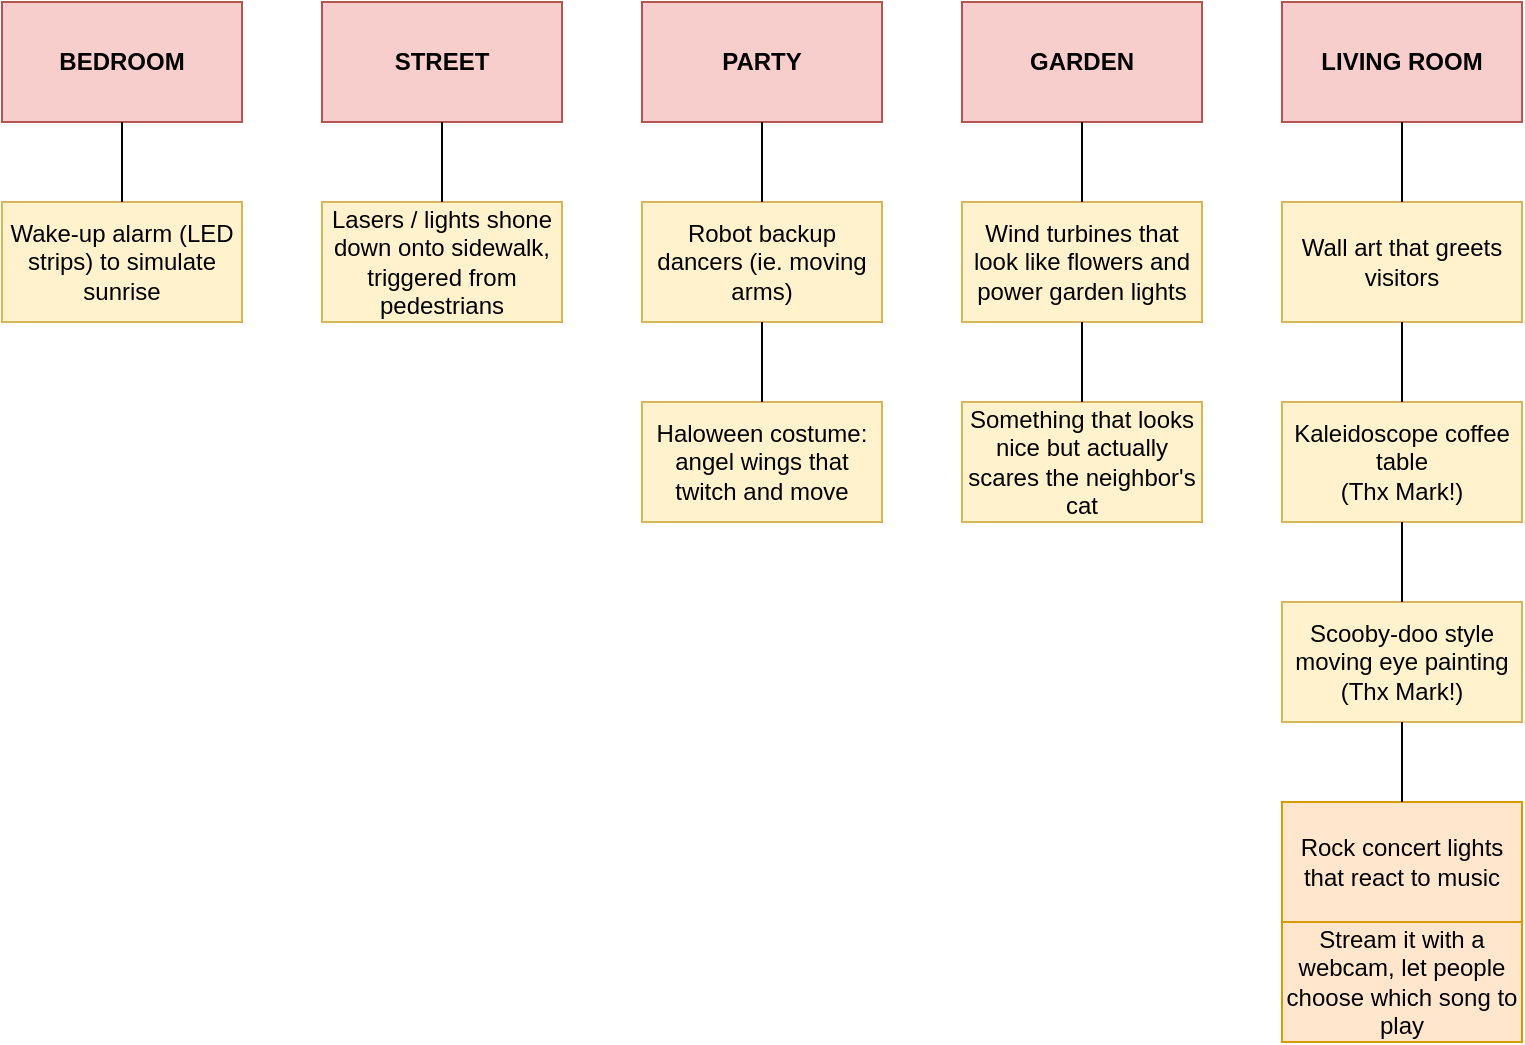 <mxfile version="14.1.8" type="device" pages="6"><diagram id="vhYL9q0myEUeiWCdf5Er" name="Scenes &amp; Ideas"><mxGraphModel dx="1086" dy="966" grid="1" gridSize="10" guides="1" tooltips="1" connect="1" arrows="1" fold="1" page="1" pageScale="1" pageWidth="827" pageHeight="1169" math="0" shadow="0"><root><mxCell id="0"/><mxCell id="1" parent="0"/><mxCell id="aQPQaFPEQoUB-T7GGcp_-1" value="BEDROOM" style="rounded=0;whiteSpace=wrap;html=1;fillColor=#f8cecc;strokeColor=#b85450;fontStyle=1" vertex="1" parent="1"><mxGeometry x="40" y="40" width="120" height="60" as="geometry"/></mxCell><mxCell id="aQPQaFPEQoUB-T7GGcp_-2" value="STREET" style="rounded=0;whiteSpace=wrap;html=1;fillColor=#f8cecc;strokeColor=#b85450;fontStyle=1" vertex="1" parent="1"><mxGeometry x="200" y="40" width="120" height="60" as="geometry"/></mxCell><mxCell id="aQPQaFPEQoUB-T7GGcp_-3" value="PARTY" style="rounded=0;whiteSpace=wrap;html=1;fillColor=#f8cecc;strokeColor=#b85450;fontStyle=1" vertex="1" parent="1"><mxGeometry x="360" y="40" width="120" height="60" as="geometry"/></mxCell><mxCell id="aQPQaFPEQoUB-T7GGcp_-4" value="GARDEN" style="rounded=0;whiteSpace=wrap;html=1;fillColor=#f8cecc;strokeColor=#b85450;fontStyle=1" vertex="1" parent="1"><mxGeometry x="520" y="40" width="120" height="60" as="geometry"/></mxCell><mxCell id="aQPQaFPEQoUB-T7GGcp_-5" value="LIVING ROOM" style="rounded=0;whiteSpace=wrap;html=1;fillColor=#f8cecc;strokeColor=#b85450;fontStyle=1" vertex="1" parent="1"><mxGeometry x="680" y="40" width="120" height="60" as="geometry"/></mxCell><mxCell id="aQPQaFPEQoUB-T7GGcp_-6" value="Wake-up alarm (LED strips) to simulate sunrise" style="rounded=0;whiteSpace=wrap;html=1;fillColor=#fff2cc;strokeColor=#d6b656;align=center;" vertex="1" parent="1"><mxGeometry x="40" y="140" width="120" height="60" as="geometry"/></mxCell><mxCell id="aQPQaFPEQoUB-T7GGcp_-7" value="Lasers / lights shone down onto sidewalk, triggered from pedestrians" style="rounded=0;whiteSpace=wrap;html=1;fillColor=#fff2cc;strokeColor=#d6b656;align=center;" vertex="1" parent="1"><mxGeometry x="200" y="140" width="120" height="60" as="geometry"/></mxCell><mxCell id="aQPQaFPEQoUB-T7GGcp_-8" value="Robot backup dancers (ie. moving arms)" style="rounded=0;whiteSpace=wrap;html=1;fillColor=#fff2cc;strokeColor=#d6b656;align=center;" vertex="1" parent="1"><mxGeometry x="360" y="140" width="120" height="60" as="geometry"/></mxCell><mxCell id="aQPQaFPEQoUB-T7GGcp_-9" value="Haloween costume: angel wings that twitch and move" style="rounded=0;whiteSpace=wrap;html=1;fillColor=#fff2cc;strokeColor=#d6b656;align=center;" vertex="1" parent="1"><mxGeometry x="360" y="240" width="120" height="60" as="geometry"/></mxCell><mxCell id="aQPQaFPEQoUB-T7GGcp_-10" value="Wind turbines that look like flowers and power garden lights" style="rounded=0;whiteSpace=wrap;html=1;fillColor=#fff2cc;strokeColor=#d6b656;align=center;" vertex="1" parent="1"><mxGeometry x="520" y="140" width="120" height="60" as="geometry"/></mxCell><mxCell id="aQPQaFPEQoUB-T7GGcp_-11" value="Something that looks nice but actually scares the neighbor's cat" style="rounded=0;whiteSpace=wrap;html=1;fillColor=#fff2cc;strokeColor=#d6b656;align=center;" vertex="1" parent="1"><mxGeometry x="520" y="240" width="120" height="60" as="geometry"/></mxCell><mxCell id="aQPQaFPEQoUB-T7GGcp_-12" value="Wall art that greets visitors" style="rounded=0;whiteSpace=wrap;html=1;fillColor=#fff2cc;strokeColor=#d6b656;align=center;" vertex="1" parent="1"><mxGeometry x="680" y="140" width="120" height="60" as="geometry"/></mxCell><mxCell id="aQPQaFPEQoUB-T7GGcp_-13" value="Kaleidoscope coffee table&lt;br&gt;(Thx Mark!)" style="rounded=0;whiteSpace=wrap;html=1;fillColor=#fff2cc;strokeColor=#d6b656;align=center;" vertex="1" parent="1"><mxGeometry x="680" y="240" width="120" height="60" as="geometry"/></mxCell><mxCell id="aQPQaFPEQoUB-T7GGcp_-14" value="Scooby-doo style moving eye painting&lt;br&gt;(Thx Mark!)" style="rounded=0;whiteSpace=wrap;html=1;fillColor=#fff2cc;strokeColor=#d6b656;align=center;" vertex="1" parent="1"><mxGeometry x="680" y="340" width="120" height="60" as="geometry"/></mxCell><mxCell id="aQPQaFPEQoUB-T7GGcp_-15" value="Rock concert lights that react to music" style="rounded=0;whiteSpace=wrap;html=1;fillColor=#ffe6cc;strokeColor=#d79b00;align=center;" vertex="1" parent="1"><mxGeometry x="680" y="440" width="120" height="60" as="geometry"/></mxCell><mxCell id="aQPQaFPEQoUB-T7GGcp_-16" value="Stream it with a webcam, let people choose which song to play" style="rounded=0;whiteSpace=wrap;html=1;fillColor=#ffe6cc;strokeColor=#d79b00;align=center;" vertex="1" parent="1"><mxGeometry x="680" y="500" width="120" height="60" as="geometry"/></mxCell><mxCell id="aQPQaFPEQoUB-T7GGcp_-17" value="" style="endArrow=none;html=1;entryX=0.5;entryY=1;entryDx=0;entryDy=0;exitX=0.5;exitY=0;exitDx=0;exitDy=0;" edge="1" parent="1" source="aQPQaFPEQoUB-T7GGcp_-7" target="aQPQaFPEQoUB-T7GGcp_-2"><mxGeometry width="50" height="50" relative="1" as="geometry"><mxPoint x="340" y="500" as="sourcePoint"/><mxPoint x="390" y="450" as="targetPoint"/></mxGeometry></mxCell><mxCell id="aQPQaFPEQoUB-T7GGcp_-18" value="" style="endArrow=none;html=1;entryX=0.5;entryY=1;entryDx=0;entryDy=0;exitX=0.5;exitY=0;exitDx=0;exitDy=0;align=center;" edge="1" parent="1" source="aQPQaFPEQoUB-T7GGcp_-9" target="aQPQaFPEQoUB-T7GGcp_-8"><mxGeometry width="50" height="50" relative="1" as="geometry"><mxPoint x="340" y="500" as="sourcePoint"/><mxPoint x="390" y="450" as="targetPoint"/></mxGeometry></mxCell><mxCell id="aQPQaFPEQoUB-T7GGcp_-19" value="" style="endArrow=none;html=1;entryX=0.5;entryY=1;entryDx=0;entryDy=0;exitX=0.5;exitY=0;exitDx=0;exitDy=0;" edge="1" parent="1" source="aQPQaFPEQoUB-T7GGcp_-8" target="aQPQaFPEQoUB-T7GGcp_-3"><mxGeometry width="50" height="50" relative="1" as="geometry"><mxPoint x="340" y="500" as="sourcePoint"/><mxPoint x="390" y="450" as="targetPoint"/></mxGeometry></mxCell><mxCell id="aQPQaFPEQoUB-T7GGcp_-20" value="" style="endArrow=none;html=1;entryX=0.5;entryY=1;entryDx=0;entryDy=0;" edge="1" parent="1" source="aQPQaFPEQoUB-T7GGcp_-6" target="aQPQaFPEQoUB-T7GGcp_-1"><mxGeometry width="50" height="50" relative="1" as="geometry"><mxPoint x="340" y="500" as="sourcePoint"/><mxPoint x="390" y="450" as="targetPoint"/></mxGeometry></mxCell><mxCell id="aQPQaFPEQoUB-T7GGcp_-21" value="" style="endArrow=none;html=1;entryX=0.5;entryY=1;entryDx=0;entryDy=0;exitX=0.5;exitY=0;exitDx=0;exitDy=0;align=center;" edge="1" parent="1" source="aQPQaFPEQoUB-T7GGcp_-11" target="aQPQaFPEQoUB-T7GGcp_-10"><mxGeometry width="50" height="50" relative="1" as="geometry"><mxPoint x="340" y="500" as="sourcePoint"/><mxPoint x="390" y="450" as="targetPoint"/></mxGeometry></mxCell><mxCell id="aQPQaFPEQoUB-T7GGcp_-22" value="" style="endArrow=none;html=1;entryX=0.5;entryY=1;entryDx=0;entryDy=0;exitX=0.5;exitY=0;exitDx=0;exitDy=0;" edge="1" parent="1" source="aQPQaFPEQoUB-T7GGcp_-10" target="aQPQaFPEQoUB-T7GGcp_-4"><mxGeometry width="50" height="50" relative="1" as="geometry"><mxPoint x="340" y="500" as="sourcePoint"/><mxPoint x="390" y="450" as="targetPoint"/></mxGeometry></mxCell><mxCell id="aQPQaFPEQoUB-T7GGcp_-23" value="" style="endArrow=none;html=1;entryX=0.5;entryY=0;entryDx=0;entryDy=0;exitX=0.5;exitY=1;exitDx=0;exitDy=0;align=center;" edge="1" parent="1" source="aQPQaFPEQoUB-T7GGcp_-14" target="aQPQaFPEQoUB-T7GGcp_-15"><mxGeometry width="50" height="50" relative="1" as="geometry"><mxPoint x="340" y="500" as="sourcePoint"/><mxPoint x="390" y="450" as="targetPoint"/></mxGeometry></mxCell><mxCell id="aQPQaFPEQoUB-T7GGcp_-24" value="" style="endArrow=none;html=1;entryX=0.5;entryY=1;entryDx=0;entryDy=0;" edge="1" parent="1" source="aQPQaFPEQoUB-T7GGcp_-12" target="aQPQaFPEQoUB-T7GGcp_-5"><mxGeometry width="50" height="50" relative="1" as="geometry"><mxPoint x="340" y="500" as="sourcePoint"/><mxPoint x="390" y="450" as="targetPoint"/></mxGeometry></mxCell><mxCell id="aQPQaFPEQoUB-T7GGcp_-25" value="" style="endArrow=none;html=1;entryX=0.5;entryY=0;entryDx=0;entryDy=0;exitX=0.5;exitY=1;exitDx=0;exitDy=0;align=center;" edge="1" parent="1" source="aQPQaFPEQoUB-T7GGcp_-13" target="aQPQaFPEQoUB-T7GGcp_-14"><mxGeometry width="50" height="50" relative="1" as="geometry"><mxPoint x="340" y="500" as="sourcePoint"/><mxPoint x="390" y="450" as="targetPoint"/></mxGeometry></mxCell><mxCell id="aQPQaFPEQoUB-T7GGcp_-26" value="" style="endArrow=none;html=1;entryX=0.5;entryY=0;entryDx=0;entryDy=0;exitX=0.5;exitY=1;exitDx=0;exitDy=0;align=center;" edge="1" parent="1" source="aQPQaFPEQoUB-T7GGcp_-12" target="aQPQaFPEQoUB-T7GGcp_-13"><mxGeometry width="50" height="50" relative="1" as="geometry"><mxPoint x="340" y="500" as="sourcePoint"/><mxPoint x="390" y="450" as="targetPoint"/></mxGeometry></mxCell></root></mxGraphModel></diagram><diagram id="o7o8vfx9rzbm0Ob2e5ZX" name="Definitions"><mxGraphModel dx="1086" dy="966" grid="1" gridSize="10" guides="1" tooltips="1" connect="1" arrows="1" fold="1" page="1" pageScale="1" pageWidth="827" pageHeight="1169" math="0" shadow="0"><root><mxCell id="drjrX81OyLzsOjSNQMMd-0"/><mxCell id="drjrX81OyLzsOjSNQMMd-1" parent="drjrX81OyLzsOjSNQMMd-0"/><mxCell id="58aXeGQNuTbo3HKpNbgb-94" value="" style="rounded=0;whiteSpace=wrap;html=1;fontSize=16;align=center;" vertex="1" parent="drjrX81OyLzsOjSNQMMd-1"><mxGeometry x="180" y="780" width="440" height="360" as="geometry"/></mxCell><mxCell id="58aXeGQNuTbo3HKpNbgb-91" value="OUT" style="rounded=0;whiteSpace=wrap;html=1;fontSize=36;align=center;strokeColor=none;fillColor=#EDF4FF;verticalAlign=top;fontStyle=1;fontColor=#0066CC;" vertex="1" parent="drjrX81OyLzsOjSNQMMd-1"><mxGeometry x="460" y="800" width="140" height="260" as="geometry"/></mxCell><mxCell id="58aXeGQNuTbo3HKpNbgb-92" value="IN" style="rounded=0;whiteSpace=wrap;html=1;fontSize=36;align=center;strokeColor=none;fillColor=#FFFFED;verticalAlign=top;fontStyle=1;fontColor=#CCCC00;" vertex="1" parent="drjrX81OyLzsOjSNQMMd-1"><mxGeometry x="200" y="800" width="140" height="260" as="geometry"/></mxCell><mxCell id="58aXeGQNuTbo3HKpNbgb-30" value="" style="rounded=0;whiteSpace=wrap;html=1;strokeColor=#666666;fontSize=16;fontColor=#FF0000;align=center;" vertex="1" parent="drjrX81OyLzsOjSNQMMd-1"><mxGeometry width="400" height="360" as="geometry"/></mxCell><mxCell id="58aXeGQNuTbo3HKpNbgb-0" value="&lt;b&gt;&lt;font style=&quot;font-size: 16px&quot;&gt;Processor&lt;/font&gt;&lt;/b&gt;" style="rounded=0;whiteSpace=wrap;html=1;align=center;verticalAlign=top;fontColor=#808080;strokeColor=#666666;" vertex="1" parent="drjrX81OyLzsOjSNQMMd-1"><mxGeometry x="140" y="20" width="120" height="320" as="geometry"/></mxCell><mxCell id="58aXeGQNuTbo3HKpNbgb-1" value="" style="dashed=0;outlineConnect=0;html=1;align=center;labelPosition=center;verticalLabelPosition=bottom;verticalAlign=top;shape=mxgraph.webicons.arduino;gradientColor=#DFDEDE" vertex="1" parent="drjrX81OyLzsOjSNQMMd-1"><mxGeometry x="148.8" y="230" width="102.4" height="102.4" as="geometry"/></mxCell><mxCell id="58aXeGQNuTbo3HKpNbgb-31" value="" style="rounded=0;whiteSpace=wrap;html=1;strokeColor=#666666;fontSize=16;fontColor=#FF0000;align=center;" vertex="1" parent="drjrX81OyLzsOjSNQMMd-1"><mxGeometry y="380" width="400" height="360" as="geometry"/></mxCell><mxCell id="58aXeGQNuTbo3HKpNbgb-32" value="&lt;b&gt;&lt;font style=&quot;font-size: 16px&quot;&gt;Processor&lt;/font&gt;&lt;/b&gt;" style="rounded=0;whiteSpace=wrap;html=1;align=center;verticalAlign=top;fontColor=#808080;strokeColor=#666666;" vertex="1" parent="drjrX81OyLzsOjSNQMMd-1"><mxGeometry x="140" y="400" width="120" height="320" as="geometry"/></mxCell><mxCell id="58aXeGQNuTbo3HKpNbgb-33" value="" style="dashed=0;outlineConnect=0;html=1;align=center;labelPosition=center;verticalLabelPosition=bottom;verticalAlign=top;shape=mxgraph.webicons.arduino;gradientColor=#DFDEDE" vertex="1" parent="drjrX81OyLzsOjSNQMMd-1"><mxGeometry x="148.8" y="610" width="102.4" height="102.4" as="geometry"/></mxCell><mxCell id="58aXeGQNuTbo3HKpNbgb-34" value="Sensor" style="rounded=0;whiteSpace=wrap;html=1;align=center;fontSize=16;fontStyle=1;strokeColor=none;verticalAlign=top;fontColor=#CCCC00;" vertex="1" parent="drjrX81OyLzsOjSNQMMd-1"><mxGeometry x="20" y="460" width="60" height="40" as="geometry"/></mxCell><mxCell id="58aXeGQNuTbo3HKpNbgb-35" value="Effector" style="rounded=0;whiteSpace=wrap;html=1;align=center;fontSize=16;fontStyle=1;strokeColor=none;verticalAlign=top;fontColor=#0066CC;" vertex="1" parent="drjrX81OyLzsOjSNQMMd-1"><mxGeometry x="320" y="460" width="60" height="40" as="geometry"/></mxCell><mxCell id="58aXeGQNuTbo3HKpNbgb-36" value="" style="ellipse;whiteSpace=wrap;html=1;aspect=fixed;fontSize=16;align=center;fillColor=#fff2cc;strokeColor=#d6b656;" vertex="1" parent="drjrX81OyLzsOjSNQMMd-1"><mxGeometry x="20" y="520" width="40" height="40" as="geometry"/></mxCell><mxCell id="58aXeGQNuTbo3HKpNbgb-37" value="" style="ellipse;whiteSpace=wrap;html=1;aspect=fixed;fontSize=16;align=center;fillColor=#dae8fc;strokeColor=#6c8ebf;" vertex="1" parent="drjrX81OyLzsOjSNQMMd-1"><mxGeometry x="340" y="520" width="40" height="40" as="geometry"/></mxCell><mxCell id="58aXeGQNuTbo3HKpNbgb-38" value="" style="ellipse;whiteSpace=wrap;html=1;aspect=fixed;fontSize=16;align=center;fillColor=#fff2cc;strokeColor=#d6b656;" vertex="1" parent="drjrX81OyLzsOjSNQMMd-1"><mxGeometry x="20" y="600" width="40" height="40" as="geometry"/></mxCell><mxCell id="58aXeGQNuTbo3HKpNbgb-39" value="" style="ellipse;whiteSpace=wrap;html=1;aspect=fixed;fontSize=16;align=center;fillColor=#dae8fc;strokeColor=#6c8ebf;" vertex="1" parent="drjrX81OyLzsOjSNQMMd-1"><mxGeometry x="340" y="600" width="40" height="40" as="geometry"/></mxCell><mxCell id="58aXeGQNuTbo3HKpNbgb-47" value="&lt;b&gt;&lt;font style=&quot;font-size: 24px&quot;&gt;CPU&lt;/font&gt;&lt;/b&gt;" style="rounded=0;whiteSpace=wrap;html=1;align=center;verticalAlign=top;fontColor=#808080;strokeColor=#666666;fontSize=16;" vertex="1" parent="drjrX81OyLzsOjSNQMMd-1"><mxGeometry x="340" y="800" width="120" height="320" as="geometry"/></mxCell><mxCell id="58aXeGQNuTbo3HKpNbgb-48" value="" style="dashed=0;outlineConnect=0;html=1;align=center;labelPosition=center;verticalLabelPosition=bottom;verticalAlign=top;shape=mxgraph.webicons.arduino;gradientColor=#DFDEDE" vertex="1" parent="drjrX81OyLzsOjSNQMMd-1"><mxGeometry x="348.8" y="1010" width="102.4" height="102.4" as="geometry"/></mxCell><mxCell id="58aXeGQNuTbo3HKpNbgb-51" value="" style="ellipse;whiteSpace=wrap;html=1;aspect=fixed;fontSize=16;align=center;fillColor=#fff2cc;strokeColor=#d6b656;" vertex="1" parent="drjrX81OyLzsOjSNQMMd-1"><mxGeometry x="220" y="920" width="40" height="40" as="geometry"/></mxCell><mxCell id="58aXeGQNuTbo3HKpNbgb-52" value="" style="ellipse;whiteSpace=wrap;html=1;aspect=fixed;fontSize=16;align=center;fillColor=#dae8fc;strokeColor=#6c8ebf;" vertex="1" parent="drjrX81OyLzsOjSNQMMd-1"><mxGeometry x="540" y="920" width="40" height="40" as="geometry"/></mxCell><mxCell id="58aXeGQNuTbo3HKpNbgb-53" value="" style="ellipse;whiteSpace=wrap;html=1;aspect=fixed;fontSize=16;align=center;fillColor=#fff2cc;strokeColor=#d6b656;" vertex="1" parent="drjrX81OyLzsOjSNQMMd-1"><mxGeometry x="220" y="1000" width="40" height="40" as="geometry"/></mxCell><mxCell id="58aXeGQNuTbo3HKpNbgb-54" value="" style="ellipse;whiteSpace=wrap;html=1;aspect=fixed;fontSize=16;align=center;fillColor=#dae8fc;strokeColor=#6c8ebf;" vertex="1" parent="drjrX81OyLzsOjSNQMMd-1"><mxGeometry x="540" y="1000" width="40" height="40" as="geometry"/></mxCell><mxCell id="58aXeGQNuTbo3HKpNbgb-55" value="" style="endArrow=classic;html=1;fontSize=16;align=center;exitX=1;exitY=0.5;exitDx=0;exitDy=0;entryX=0;entryY=0.5;entryDx=0;entryDy=0;strokeColor=#FF0000;strokeWidth=2;" edge="1" parent="drjrX81OyLzsOjSNQMMd-1" source="58aXeGQNuTbo3HKpNbgb-51" target="58aXeGQNuTbo3HKpNbgb-47"><mxGeometry width="50" height="50" relative="1" as="geometry"><mxPoint x="270" y="940" as="sourcePoint"/><mxPoint x="320" y="890" as="targetPoint"/></mxGeometry></mxCell><mxCell id="58aXeGQNuTbo3HKpNbgb-56" value="" style="endArrow=classic;html=1;fontSize=16;align=center;exitX=1;exitY=0.5;exitDx=0;exitDy=0;entryX=0;entryY=0.625;entryDx=0;entryDy=0;entryPerimeter=0;strokeColor=#FF0000;strokeWidth=2;" edge="1" parent="drjrX81OyLzsOjSNQMMd-1" source="58aXeGQNuTbo3HKpNbgb-53" target="58aXeGQNuTbo3HKpNbgb-47"><mxGeometry width="50" height="50" relative="1" as="geometry"><mxPoint x="570" y="1240" as="sourcePoint"/><mxPoint x="620" y="1190" as="targetPoint"/></mxGeometry></mxCell><mxCell id="58aXeGQNuTbo3HKpNbgb-57" value="" style="endArrow=classic;html=1;fontSize=16;align=center;exitX=1.025;exitY=0.625;exitDx=0;exitDy=0;exitPerimeter=0;entryX=0;entryY=0.5;entryDx=0;entryDy=0;strokeColor=#FF0000;strokeWidth=2;" edge="1" parent="drjrX81OyLzsOjSNQMMd-1" source="58aXeGQNuTbo3HKpNbgb-47" target="58aXeGQNuTbo3HKpNbgb-54"><mxGeometry width="50" height="50" relative="1" as="geometry"><mxPoint x="570" y="1240" as="sourcePoint"/><mxPoint x="620" y="1190" as="targetPoint"/></mxGeometry></mxCell><mxCell id="58aXeGQNuTbo3HKpNbgb-58" value="" style="endArrow=classic;html=1;fontSize=16;align=center;exitX=1;exitY=0.5;exitDx=0;exitDy=0;entryX=0;entryY=0.5;entryDx=0;entryDy=0;strokeColor=#FF0000;strokeWidth=2;" edge="1" parent="drjrX81OyLzsOjSNQMMd-1" source="58aXeGQNuTbo3HKpNbgb-47" target="58aXeGQNuTbo3HKpNbgb-52"><mxGeometry width="50" height="50" relative="1" as="geometry"><mxPoint x="570" y="1240" as="sourcePoint"/><mxPoint x="620" y="1190" as="targetPoint"/></mxGeometry></mxCell><mxCell id="58aXeGQNuTbo3HKpNbgb-59" value="Wires" style="rounded=0;whiteSpace=wrap;html=1;align=center;fontSize=16;fontStyle=1;strokeColor=none;verticalAlign=top;fontColor=#FF0000;" vertex="1" parent="drjrX81OyLzsOjSNQMMd-1"><mxGeometry x="260" y="1060" width="80" height="40" as="geometry"/></mxCell><mxCell id="58aXeGQNuTbo3HKpNbgb-60" value="Wires" style="rounded=0;whiteSpace=wrap;html=1;align=center;fontSize=16;fontStyle=1;strokeColor=none;verticalAlign=top;fontColor=#FF0000;" vertex="1" parent="drjrX81OyLzsOjSNQMMd-1"><mxGeometry x="460" y="1060" width="80" height="40" as="geometry"/></mxCell><mxCell id="58aXeGQNuTbo3HKpNbgb-61" value="" style="rounded=0;whiteSpace=wrap;html=1;strokeColor=#666666;fontSize=16;fontColor=#FF0000;align=center;" vertex="1" parent="drjrX81OyLzsOjSNQMMd-1"><mxGeometry x="420" width="400" height="360" as="geometry"/></mxCell><mxCell id="58aXeGQNuTbo3HKpNbgb-62" value="&lt;b&gt;&lt;font style=&quot;font-size: 16px&quot;&gt;Processor&lt;/font&gt;&lt;/b&gt;" style="rounded=0;whiteSpace=wrap;html=1;align=center;verticalAlign=top;fontColor=#808080;strokeColor=#666666;" vertex="1" parent="drjrX81OyLzsOjSNQMMd-1"><mxGeometry x="560" y="20" width="120" height="320" as="geometry"/></mxCell><mxCell id="58aXeGQNuTbo3HKpNbgb-63" value="" style="dashed=0;outlineConnect=0;html=1;align=center;labelPosition=center;verticalLabelPosition=bottom;verticalAlign=top;shape=mxgraph.webicons.arduino;gradientColor=#DFDEDE" vertex="1" parent="drjrX81OyLzsOjSNQMMd-1"><mxGeometry x="568.8" y="230" width="102.4" height="102.4" as="geometry"/></mxCell><mxCell id="58aXeGQNuTbo3HKpNbgb-64" value="Sensor" style="rounded=0;whiteSpace=wrap;html=1;align=center;fontSize=16;fontStyle=1;strokeColor=none;verticalAlign=top;fontColor=#CCCC00;" vertex="1" parent="drjrX81OyLzsOjSNQMMd-1"><mxGeometry x="440" y="80" width="60" height="40" as="geometry"/></mxCell><mxCell id="58aXeGQNuTbo3HKpNbgb-66" value="" style="ellipse;whiteSpace=wrap;html=1;aspect=fixed;fontSize=16;align=center;fillColor=#fff2cc;strokeColor=#d6b656;" vertex="1" parent="drjrX81OyLzsOjSNQMMd-1"><mxGeometry x="440" y="140" width="40" height="40" as="geometry"/></mxCell><mxCell id="58aXeGQNuTbo3HKpNbgb-68" value="" style="ellipse;whiteSpace=wrap;html=1;aspect=fixed;fontSize=16;align=center;fillColor=#fff2cc;strokeColor=#d6b656;" vertex="1" parent="drjrX81OyLzsOjSNQMMd-1"><mxGeometry x="440" y="220" width="40" height="40" as="geometry"/></mxCell><mxCell id="58aXeGQNuTbo3HKpNbgb-76" value="" style="rounded=0;whiteSpace=wrap;html=1;strokeColor=#666666;fontSize=16;fontColor=#FF0000;align=center;" vertex="1" parent="drjrX81OyLzsOjSNQMMd-1"><mxGeometry x="420" y="380" width="400" height="360" as="geometry"/></mxCell><mxCell id="58aXeGQNuTbo3HKpNbgb-77" value="&lt;b&gt;&lt;font style=&quot;font-size: 16px&quot;&gt;Processor&lt;/font&gt;&lt;/b&gt;" style="rounded=0;whiteSpace=wrap;html=1;align=center;verticalAlign=top;fontColor=#808080;strokeColor=#666666;" vertex="1" parent="drjrX81OyLzsOjSNQMMd-1"><mxGeometry x="560" y="400" width="120" height="320" as="geometry"/></mxCell><mxCell id="58aXeGQNuTbo3HKpNbgb-78" value="" style="dashed=0;outlineConnect=0;html=1;align=center;labelPosition=center;verticalLabelPosition=bottom;verticalAlign=top;shape=mxgraph.webicons.arduino;gradientColor=#DFDEDE" vertex="1" parent="drjrX81OyLzsOjSNQMMd-1"><mxGeometry x="568.8" y="610" width="102.4" height="102.4" as="geometry"/></mxCell><mxCell id="58aXeGQNuTbo3HKpNbgb-79" value="Sensor" style="rounded=0;whiteSpace=wrap;html=1;align=center;fontSize=16;fontStyle=1;strokeColor=none;verticalAlign=top;fontColor=#CCCC00;" vertex="1" parent="drjrX81OyLzsOjSNQMMd-1"><mxGeometry x="440" y="460" width="60" height="40" as="geometry"/></mxCell><mxCell id="58aXeGQNuTbo3HKpNbgb-80" value="Effector" style="rounded=0;whiteSpace=wrap;html=1;align=center;fontSize=16;fontStyle=1;strokeColor=none;verticalAlign=top;fontColor=#0066CC;" vertex="1" parent="drjrX81OyLzsOjSNQMMd-1"><mxGeometry x="740" y="460" width="60" height="40" as="geometry"/></mxCell><mxCell id="58aXeGQNuTbo3HKpNbgb-81" value="" style="ellipse;whiteSpace=wrap;html=1;aspect=fixed;fontSize=16;align=center;fillColor=#fff2cc;strokeColor=#d6b656;" vertex="1" parent="drjrX81OyLzsOjSNQMMd-1"><mxGeometry x="440" y="520" width="40" height="40" as="geometry"/></mxCell><mxCell id="58aXeGQNuTbo3HKpNbgb-82" value="" style="ellipse;whiteSpace=wrap;html=1;aspect=fixed;fontSize=16;align=center;fillColor=#dae8fc;strokeColor=#6c8ebf;" vertex="1" parent="drjrX81OyLzsOjSNQMMd-1"><mxGeometry x="760" y="520" width="40" height="40" as="geometry"/></mxCell><mxCell id="58aXeGQNuTbo3HKpNbgb-83" value="" style="ellipse;whiteSpace=wrap;html=1;aspect=fixed;fontSize=16;align=center;fillColor=#fff2cc;strokeColor=#d6b656;" vertex="1" parent="drjrX81OyLzsOjSNQMMd-1"><mxGeometry x="440" y="600" width="40" height="40" as="geometry"/></mxCell><mxCell id="58aXeGQNuTbo3HKpNbgb-84" value="" style="ellipse;whiteSpace=wrap;html=1;aspect=fixed;fontSize=16;align=center;fillColor=#dae8fc;strokeColor=#6c8ebf;" vertex="1" parent="drjrX81OyLzsOjSNQMMd-1"><mxGeometry x="760" y="600" width="40" height="40" as="geometry"/></mxCell><mxCell id="58aXeGQNuTbo3HKpNbgb-85" value="" style="endArrow=classic;html=1;fontSize=16;align=center;exitX=1;exitY=0.5;exitDx=0;exitDy=0;entryX=0;entryY=0.5;entryDx=0;entryDy=0;strokeColor=#FF0000;strokeWidth=2;" edge="1" parent="drjrX81OyLzsOjSNQMMd-1" source="58aXeGQNuTbo3HKpNbgb-81" target="58aXeGQNuTbo3HKpNbgb-77"><mxGeometry width="50" height="50" relative="1" as="geometry"><mxPoint x="490" y="540" as="sourcePoint"/><mxPoint x="540" y="490" as="targetPoint"/></mxGeometry></mxCell><mxCell id="58aXeGQNuTbo3HKpNbgb-86" value="" style="endArrow=classic;html=1;fontSize=16;align=center;exitX=1;exitY=0.5;exitDx=0;exitDy=0;entryX=0;entryY=0.625;entryDx=0;entryDy=0;entryPerimeter=0;strokeColor=#FF0000;strokeWidth=2;" edge="1" parent="drjrX81OyLzsOjSNQMMd-1" source="58aXeGQNuTbo3HKpNbgb-83" target="58aXeGQNuTbo3HKpNbgb-77"><mxGeometry width="50" height="50" relative="1" as="geometry"><mxPoint x="790" y="840" as="sourcePoint"/><mxPoint x="840" y="790" as="targetPoint"/></mxGeometry></mxCell><mxCell id="58aXeGQNuTbo3HKpNbgb-87" value="" style="endArrow=classic;html=1;fontSize=16;align=center;exitX=1.025;exitY=0.625;exitDx=0;exitDy=0;exitPerimeter=0;entryX=0;entryY=0.5;entryDx=0;entryDy=0;strokeColor=#FF0000;strokeWidth=2;" edge="1" parent="drjrX81OyLzsOjSNQMMd-1" source="58aXeGQNuTbo3HKpNbgb-77" target="58aXeGQNuTbo3HKpNbgb-84"><mxGeometry width="50" height="50" relative="1" as="geometry"><mxPoint x="790" y="840" as="sourcePoint"/><mxPoint x="840" y="790" as="targetPoint"/></mxGeometry></mxCell><mxCell id="58aXeGQNuTbo3HKpNbgb-88" value="" style="endArrow=classic;html=1;fontSize=16;align=center;exitX=1;exitY=0.5;exitDx=0;exitDy=0;entryX=0;entryY=0.5;entryDx=0;entryDy=0;strokeColor=#FF0000;strokeWidth=2;" edge="1" parent="drjrX81OyLzsOjSNQMMd-1" source="58aXeGQNuTbo3HKpNbgb-77" target="58aXeGQNuTbo3HKpNbgb-82"><mxGeometry width="50" height="50" relative="1" as="geometry"><mxPoint x="790" y="840" as="sourcePoint"/><mxPoint x="840" y="790" as="targetPoint"/></mxGeometry></mxCell><mxCell id="58aXeGQNuTbo3HKpNbgb-89" value="Wires" style="rounded=0;whiteSpace=wrap;html=1;align=center;fontSize=16;fontStyle=1;strokeColor=none;verticalAlign=top;fontColor=#FF0000;" vertex="1" parent="drjrX81OyLzsOjSNQMMd-1"><mxGeometry x="470" y="650" width="80" height="40" as="geometry"/></mxCell><mxCell id="58aXeGQNuTbo3HKpNbgb-90" value="Wires" style="rounded=0;whiteSpace=wrap;html=1;align=center;fontSize=16;fontStyle=1;strokeColor=none;verticalAlign=top;fontColor=#FF0000;" vertex="1" parent="drjrX81OyLzsOjSNQMMd-1"><mxGeometry x="690" y="650" width="80" height="40" as="geometry"/></mxCell></root></mxGraphModel></diagram><diagram name="Initial Design" id="-HkUhudf7cc0jkkdICZQ"><mxGraphModel dx="1086" dy="966" grid="1" gridSize="10" guides="1" tooltips="1" connect="1" arrows="1" fold="1" page="1" pageScale="1" pageWidth="827" pageHeight="1169" math="0" shadow="0"><root><mxCell id="OUucIwQ6RAXhvQFrjvfo-0"/><mxCell id="OUucIwQ6RAXhvQFrjvfo-1" parent="OUucIwQ6RAXhvQFrjvfo-0"/><mxCell id="OUucIwQ6RAXhvQFrjvfo-2" value="" style="rounded=0;whiteSpace=wrap;html=1;fontSize=16;align=center;" vertex="1" parent="OUucIwQ6RAXhvQFrjvfo-1"><mxGeometry x="40" y="40" width="440" height="360" as="geometry"/></mxCell><mxCell id="OUucIwQ6RAXhvQFrjvfo-3" value="OUT" style="rounded=0;whiteSpace=wrap;html=1;fontSize=36;align=center;strokeColor=none;fillColor=#EDF4FF;verticalAlign=top;fontStyle=1;fontColor=#0066CC;" vertex="1" parent="OUucIwQ6RAXhvQFrjvfo-1"><mxGeometry x="320" y="60" width="140" height="260" as="geometry"/></mxCell><mxCell id="OUucIwQ6RAXhvQFrjvfo-4" value="IN" style="rounded=0;whiteSpace=wrap;html=1;fontSize=36;align=center;strokeColor=none;fillColor=#FFFFED;verticalAlign=top;fontStyle=1;fontColor=#CCCC00;" vertex="1" parent="OUucIwQ6RAXhvQFrjvfo-1"><mxGeometry x="60" y="60" width="140" height="260" as="geometry"/></mxCell><mxCell id="OUucIwQ6RAXhvQFrjvfo-17" value="&lt;b&gt;&lt;font style=&quot;font-size: 24px&quot;&gt;CPU&lt;/font&gt;&lt;/b&gt;" style="rounded=0;whiteSpace=wrap;html=1;align=center;verticalAlign=top;fontColor=#808080;strokeColor=#666666;fontSize=16;" vertex="1" parent="OUucIwQ6RAXhvQFrjvfo-1"><mxGeometry x="200" y="60" width="120" height="320" as="geometry"/></mxCell><mxCell id="OUucIwQ6RAXhvQFrjvfo-18" value="" style="dashed=0;outlineConnect=0;html=1;align=center;labelPosition=center;verticalLabelPosition=bottom;verticalAlign=top;shape=mxgraph.webicons.arduino;gradientColor=#DFDEDE" vertex="1" parent="OUucIwQ6RAXhvQFrjvfo-1"><mxGeometry x="208.8" y="270" width="102.4" height="102.4" as="geometry"/></mxCell><mxCell id="OUucIwQ6RAXhvQFrjvfo-19" value="Music" style="ellipse;whiteSpace=wrap;html=1;aspect=fixed;fontSize=16;align=center;fillColor=#fff2cc;strokeColor=#d6b656;" vertex="1" parent="OUucIwQ6RAXhvQFrjvfo-1"><mxGeometry x="80" y="180" width="40" height="40" as="geometry"/></mxCell><mxCell id="OUucIwQ6RAXhvQFrjvfo-20" value="Light" style="ellipse;whiteSpace=wrap;html=1;aspect=fixed;fontSize=16;align=center;fillColor=#dae8fc;strokeColor=#6c8ebf;" vertex="1" parent="OUucIwQ6RAXhvQFrjvfo-1"><mxGeometry x="400" y="180" width="40" height="40" as="geometry"/></mxCell><mxCell id="OUucIwQ6RAXhvQFrjvfo-21" value="" style="ellipse;whiteSpace=wrap;html=1;aspect=fixed;fontSize=16;align=center;fillColor=#fff2cc;strokeColor=#d6b656;" vertex="1" parent="OUucIwQ6RAXhvQFrjvfo-1"><mxGeometry x="80" y="260" width="40" height="40" as="geometry"/></mxCell><mxCell id="OUucIwQ6RAXhvQFrjvfo-22" value="" style="ellipse;whiteSpace=wrap;html=1;aspect=fixed;fontSize=16;align=center;fillColor=#dae8fc;strokeColor=#6c8ebf;" vertex="1" parent="OUucIwQ6RAXhvQFrjvfo-1"><mxGeometry x="400" y="260" width="40" height="40" as="geometry"/></mxCell><mxCell id="OUucIwQ6RAXhvQFrjvfo-23" value="" style="endArrow=classic;html=1;fontSize=16;align=center;exitX=1;exitY=0.5;exitDx=0;exitDy=0;entryX=0;entryY=0.5;entryDx=0;entryDy=0;strokeColor=#FF0000;strokeWidth=2;" edge="1" parent="OUucIwQ6RAXhvQFrjvfo-1" source="OUucIwQ6RAXhvQFrjvfo-19" target="OUucIwQ6RAXhvQFrjvfo-17"><mxGeometry width="50" height="50" relative="1" as="geometry"><mxPoint x="130" y="200" as="sourcePoint"/><mxPoint x="180" y="150" as="targetPoint"/></mxGeometry></mxCell><mxCell id="OUucIwQ6RAXhvQFrjvfo-24" value="" style="endArrow=classic;html=1;fontSize=16;align=center;exitX=1;exitY=0.5;exitDx=0;exitDy=0;entryX=0;entryY=0.625;entryDx=0;entryDy=0;entryPerimeter=0;strokeColor=#FF0000;strokeWidth=2;" edge="1" parent="OUucIwQ6RAXhvQFrjvfo-1" source="OUucIwQ6RAXhvQFrjvfo-21" target="OUucIwQ6RAXhvQFrjvfo-17"><mxGeometry width="50" height="50" relative="1" as="geometry"><mxPoint x="430" y="500" as="sourcePoint"/><mxPoint x="480" y="450" as="targetPoint"/></mxGeometry></mxCell><mxCell id="OUucIwQ6RAXhvQFrjvfo-25" value="" style="endArrow=classic;html=1;fontSize=16;align=center;exitX=1.025;exitY=0.625;exitDx=0;exitDy=0;exitPerimeter=0;entryX=0;entryY=0.5;entryDx=0;entryDy=0;strokeColor=#FF0000;strokeWidth=2;" edge="1" parent="OUucIwQ6RAXhvQFrjvfo-1" source="OUucIwQ6RAXhvQFrjvfo-17" target="OUucIwQ6RAXhvQFrjvfo-22"><mxGeometry width="50" height="50" relative="1" as="geometry"><mxPoint x="430" y="500" as="sourcePoint"/><mxPoint x="480" y="450" as="targetPoint"/></mxGeometry></mxCell><mxCell id="OUucIwQ6RAXhvQFrjvfo-26" value="" style="endArrow=classic;html=1;fontSize=16;align=center;exitX=1;exitY=0.5;exitDx=0;exitDy=0;entryX=0;entryY=0.5;entryDx=0;entryDy=0;strokeColor=#FF0000;strokeWidth=2;" edge="1" parent="OUucIwQ6RAXhvQFrjvfo-1" source="OUucIwQ6RAXhvQFrjvfo-17" target="OUucIwQ6RAXhvQFrjvfo-20"><mxGeometry width="50" height="50" relative="1" as="geometry"><mxPoint x="430" y="500" as="sourcePoint"/><mxPoint x="480" y="450" as="targetPoint"/></mxGeometry></mxCell><mxCell id="OUucIwQ6RAXhvQFrjvfo-27" value="Wires" style="rounded=0;whiteSpace=wrap;html=1;align=center;fontSize=16;fontStyle=1;strokeColor=none;verticalAlign=top;fontColor=#FF0000;" vertex="1" parent="OUucIwQ6RAXhvQFrjvfo-1"><mxGeometry x="120" y="320" width="80" height="40" as="geometry"/></mxCell><mxCell id="OUucIwQ6RAXhvQFrjvfo-28" value="Wires" style="rounded=0;whiteSpace=wrap;html=1;align=center;fontSize=16;fontStyle=1;strokeColor=none;verticalAlign=top;fontColor=#FF0000;" vertex="1" parent="OUucIwQ6RAXhvQFrjvfo-1"><mxGeometry x="320" y="320" width="80" height="40" as="geometry"/></mxCell></root></mxGraphModel></diagram><diagram name="Requirements" id="Y8o82GFDfoU4qlZfhgVN"><mxGraphModel dx="1086" dy="966" grid="1" gridSize="10" guides="1" tooltips="1" connect="1" arrows="1" fold="1" page="1" pageScale="1" pageWidth="827" pageHeight="1169" math="0" shadow="0"><root><mxCell id="L6LZXjmJOGWuTNPgTqIW-0"/><mxCell id="L6LZXjmJOGWuTNPgTqIW-1" parent="L6LZXjmJOGWuTNPgTqIW-0"/><mxCell id="L6LZXjmJOGWuTNPgTqIW-4" value="ESSENTIAL REQUIREMENTS" style="rounded=0;whiteSpace=wrap;html=1;fillColor=#e1d5e7;strokeColor=#9673a6;fontStyle=1" vertex="1" parent="L6LZXjmJOGWuTNPgTqIW-1"><mxGeometry x="40" y="40" width="120" height="60" as="geometry"/></mxCell><mxCell id="L6LZXjmJOGWuTNPgTqIW-5" value="NON-ESSENTIAL&lt;br&gt;REQUIREMENTS" style="rounded=0;whiteSpace=wrap;html=1;fillColor=#e1d5e7;strokeColor=#9673a6;fontStyle=1" vertex="1" parent="L6LZXjmJOGWuTNPgTqIW-1"><mxGeometry x="200" y="40" width="120" height="60" as="geometry"/></mxCell><mxCell id="L6LZXjmJOGWuTNPgTqIW-6" value="DESCOPED&lt;br&gt;REQUIREMENTS" style="rounded=0;whiteSpace=wrap;html=1;fillColor=#f5f5f5;strokeColor=#666666;fontColor=#333333;fontStyle=1" vertex="1" parent="L6LZXjmJOGWuTNPgTqIW-1"><mxGeometry x="360" y="40" width="120" height="60" as="geometry"/></mxCell><mxCell id="L6LZXjmJOGWuTNPgTqIW-9" value="Able to &quot;hear&quot; ambient music" style="rounded=0;whiteSpace=wrap;html=1;fillColor=#fff2cc;strokeColor=#d6b656;align=center;" vertex="1" parent="L6LZXjmJOGWuTNPgTqIW-1"><mxGeometry x="40" y="140" width="120" height="60" as="geometry"/></mxCell><mxCell id="L6LZXjmJOGWuTNPgTqIW-10" value="React differently to different styles of music" style="rounded=0;whiteSpace=wrap;html=1;fillColor=#fff2cc;strokeColor=#d6b656;align=center;" vertex="1" parent="L6LZXjmJOGWuTNPgTqIW-1"><mxGeometry x="40" y="240" width="120" height="60" as="geometry"/></mxCell><mxCell id="L6LZXjmJOGWuTNPgTqIW-11" value="Looks like bubbles, balloons or something cool" style="rounded=0;whiteSpace=wrap;html=1;fillColor=#fff2cc;strokeColor=#d6b656;align=center;" vertex="1" parent="L6LZXjmJOGWuTNPgTqIW-1"><mxGeometry x="200" y="140" width="120" height="60" as="geometry"/></mxCell><mxCell id="L6LZXjmJOGWuTNPgTqIW-12" value="Turns on only if it detects music, and not from noise like a vacuum cleaner" style="rounded=0;whiteSpace=wrap;html=1;fillColor=#fff2cc;strokeColor=#d6b656;align=center;" vertex="1" parent="L6LZXjmJOGWuTNPgTqIW-1"><mxGeometry x="200" y="240" width="120" height="60" as="geometry"/></mxCell><mxCell id="L6LZXjmJOGWuTNPgTqIW-13" value="Streamed to web" style="rounded=0;whiteSpace=wrap;html=1;fillColor=#f5f5f5;strokeColor=#666666;align=center;fontColor=#333333;" vertex="1" parent="L6LZXjmJOGWuTNPgTqIW-1"><mxGeometry x="360" y="140" width="120" height="60" as="geometry"/></mxCell><mxCell id="L6LZXjmJOGWuTNPgTqIW-14" value="Ambient music chosen via internet viewers" style="rounded=0;whiteSpace=wrap;html=1;fillColor=#f5f5f5;strokeColor=#666666;align=center;fontColor=#333333;" vertex="1" parent="L6LZXjmJOGWuTNPgTqIW-1"><mxGeometry x="360" y="240" width="120" height="60" as="geometry"/></mxCell><mxCell id="L6LZXjmJOGWuTNPgTqIW-19" value="" style="endArrow=none;html=1;entryX=0.5;entryY=1;entryDx=0;entryDy=0;exitX=0.5;exitY=0;exitDx=0;exitDy=0;align=center;" edge="1" parent="L6LZXjmJOGWuTNPgTqIW-1" source="L6LZXjmJOGWuTNPgTqIW-10" target="L6LZXjmJOGWuTNPgTqIW-9"><mxGeometry width="50" height="50" relative="1" as="geometry"><mxPoint x="20" y="500" as="sourcePoint"/><mxPoint x="70" y="450" as="targetPoint"/></mxGeometry></mxCell><mxCell id="L6LZXjmJOGWuTNPgTqIW-20" value="" style="endArrow=none;html=1;entryX=0.5;entryY=1;entryDx=0;entryDy=0;exitX=0.5;exitY=0;exitDx=0;exitDy=0;" edge="1" parent="L6LZXjmJOGWuTNPgTqIW-1" source="L6LZXjmJOGWuTNPgTqIW-9" target="L6LZXjmJOGWuTNPgTqIW-4"><mxGeometry width="50" height="50" relative="1" as="geometry"><mxPoint x="20" y="500" as="sourcePoint"/><mxPoint x="70" y="450" as="targetPoint"/></mxGeometry></mxCell><mxCell id="L6LZXjmJOGWuTNPgTqIW-22" value="" style="endArrow=none;html=1;entryX=0.5;entryY=1;entryDx=0;entryDy=0;exitX=0.5;exitY=0;exitDx=0;exitDy=0;align=center;" edge="1" parent="L6LZXjmJOGWuTNPgTqIW-1" source="L6LZXjmJOGWuTNPgTqIW-12" target="L6LZXjmJOGWuTNPgTqIW-11"><mxGeometry width="50" height="50" relative="1" as="geometry"><mxPoint x="20" y="500" as="sourcePoint"/><mxPoint x="70" y="450" as="targetPoint"/></mxGeometry></mxCell><mxCell id="L6LZXjmJOGWuTNPgTqIW-23" value="" style="endArrow=none;html=1;entryX=0.5;entryY=1;entryDx=0;entryDy=0;exitX=0.5;exitY=0;exitDx=0;exitDy=0;" edge="1" parent="L6LZXjmJOGWuTNPgTqIW-1" source="L6LZXjmJOGWuTNPgTqIW-11" target="L6LZXjmJOGWuTNPgTqIW-5"><mxGeometry width="50" height="50" relative="1" as="geometry"><mxPoint x="20" y="500" as="sourcePoint"/><mxPoint x="70" y="450" as="targetPoint"/></mxGeometry></mxCell><mxCell id="L6LZXjmJOGWuTNPgTqIW-25" value="" style="endArrow=none;html=1;entryX=0.5;entryY=1;entryDx=0;entryDy=0;" edge="1" parent="L6LZXjmJOGWuTNPgTqIW-1" source="L6LZXjmJOGWuTNPgTqIW-13" target="L6LZXjmJOGWuTNPgTqIW-6"><mxGeometry width="50" height="50" relative="1" as="geometry"><mxPoint x="60" y="500" as="sourcePoint"/><mxPoint x="110" y="450" as="targetPoint"/></mxGeometry></mxCell><mxCell id="L6LZXjmJOGWuTNPgTqIW-27" value="" style="endArrow=none;html=1;entryX=0.5;entryY=0;entryDx=0;entryDy=0;exitX=0.5;exitY=1;exitDx=0;exitDy=0;align=center;fillColor=#f5f5f5;strokeColor=#666666;" edge="1" parent="L6LZXjmJOGWuTNPgTqIW-1" source="L6LZXjmJOGWuTNPgTqIW-13" target="L6LZXjmJOGWuTNPgTqIW-14"><mxGeometry width="50" height="50" relative="1" as="geometry"><mxPoint x="60" y="500" as="sourcePoint"/><mxPoint x="110" y="450" as="targetPoint"/></mxGeometry></mxCell><mxCell id="L6LZXjmJOGWuTNPgTqIW-28" value="Distinguish between treble, bass and beat." style="rounded=0;whiteSpace=wrap;html=1;fillColor=#fff2cc;strokeColor=#d6b656;align=center;" vertex="1" parent="L6LZXjmJOGWuTNPgTqIW-1"><mxGeometry x="40" y="340" width="120" height="60" as="geometry"/></mxCell><mxCell id="L6LZXjmJOGWuTNPgTqIW-29" value="" style="endArrow=none;html=1;exitX=0.5;exitY=0;exitDx=0;exitDy=0;align=center;entryX=0.5;entryY=1;entryDx=0;entryDy=0;" edge="1" parent="L6LZXjmJOGWuTNPgTqIW-1" source="L6LZXjmJOGWuTNPgTqIW-28" target="L6LZXjmJOGWuTNPgTqIW-10"><mxGeometry width="50" height="50" relative="1" as="geometry"><mxPoint x="20" y="600" as="sourcePoint"/><mxPoint x="130" y="310" as="targetPoint"/></mxGeometry></mxCell><mxCell id="L6LZXjmJOGWuTNPgTqIW-30" value="Activate multiple LEDs at once" style="rounded=0;whiteSpace=wrap;html=1;fillColor=#fff2cc;strokeColor=#d6b656;align=center;" vertex="1" parent="L6LZXjmJOGWuTNPgTqIW-1"><mxGeometry x="40" y="440" width="120" height="60" as="geometry"/></mxCell><mxCell id="L6LZXjmJOGWuTNPgTqIW-31" value="" style="endArrow=none;html=1;exitX=0.5;exitY=0;exitDx=0;exitDy=0;align=center;entryX=0.5;entryY=1;entryDx=0;entryDy=0;" edge="1" parent="L6LZXjmJOGWuTNPgTqIW-1" source="L6LZXjmJOGWuTNPgTqIW-30"><mxGeometry width="50" height="50" relative="1" as="geometry"><mxPoint x="20" y="700" as="sourcePoint"/><mxPoint x="100" y="400" as="targetPoint"/></mxGeometry></mxCell><mxCell id="L6LZXjmJOGWuTNPgTqIW-32" value="Make diferent colored light" style="rounded=0;whiteSpace=wrap;html=1;fillColor=#fff2cc;strokeColor=#d6b656;align=center;" vertex="1" parent="L6LZXjmJOGWuTNPgTqIW-1"><mxGeometry x="40" y="540" width="120" height="60" as="geometry"/></mxCell><mxCell id="L6LZXjmJOGWuTNPgTqIW-33" value="" style="endArrow=none;html=1;exitX=0.5;exitY=0;exitDx=0;exitDy=0;align=center;entryX=0.5;entryY=1;entryDx=0;entryDy=0;" edge="1" parent="L6LZXjmJOGWuTNPgTqIW-1" source="L6LZXjmJOGWuTNPgTqIW-32"><mxGeometry width="50" height="50" relative="1" as="geometry"><mxPoint x="20" y="800" as="sourcePoint"/><mxPoint x="100" y="500" as="targetPoint"/></mxGeometry></mxCell><mxCell id="L6LZXjmJOGWuTNPgTqIW-34" value="Make diferent intensity light" style="rounded=0;whiteSpace=wrap;html=1;fillColor=#fff2cc;strokeColor=#d6b656;align=center;" vertex="1" parent="L6LZXjmJOGWuTNPgTqIW-1"><mxGeometry x="40" y="640" width="120" height="60" as="geometry"/></mxCell><mxCell id="L6LZXjmJOGWuTNPgTqIW-35" value="" style="endArrow=none;html=1;exitX=0.5;exitY=0;exitDx=0;exitDy=0;align=center;entryX=0.5;entryY=1;entryDx=0;entryDy=0;" edge="1" parent="L6LZXjmJOGWuTNPgTqIW-1" source="L6LZXjmJOGWuTNPgTqIW-34"><mxGeometry width="50" height="50" relative="1" as="geometry"><mxPoint x="20" y="900" as="sourcePoint"/><mxPoint x="100" y="600" as="targetPoint"/></mxGeometry></mxCell><mxCell id="L6LZXjmJOGWuTNPgTqIW-37" value="Moves somehow, like in a floating motion like a lava lamp" style="rounded=0;whiteSpace=wrap;html=1;fillColor=#fff2cc;strokeColor=#d6b656;align=center;" vertex="1" parent="L6LZXjmJOGWuTNPgTqIW-1"><mxGeometry x="200" y="340" width="120" height="60" as="geometry"/></mxCell><mxCell id="L6LZXjmJOGWuTNPgTqIW-38" value="" style="endArrow=none;html=1;entryX=0.5;entryY=1;entryDx=0;entryDy=0;exitX=0.5;exitY=0;exitDx=0;exitDy=0;align=center;" edge="1" parent="L6LZXjmJOGWuTNPgTqIW-1" source="L6LZXjmJOGWuTNPgTqIW-37"><mxGeometry width="50" height="50" relative="1" as="geometry"><mxPoint x="20" y="600" as="sourcePoint"/><mxPoint x="260" y="300" as="targetPoint"/></mxGeometry></mxCell></root></mxGraphModel></diagram><diagram name="Design with Requirements" id="9QDRbIW7hJYktV8qUCqO"><mxGraphModel dx="905" dy="805" grid="1" gridSize="10" guides="1" tooltips="1" connect="1" arrows="1" fold="1" page="1" pageScale="1" pageWidth="827" pageHeight="1169" math="0" shadow="0"><root><mxCell id="W-Ns6Q50SSTcPQ5XIky5-0"/><mxCell id="W-Ns6Q50SSTcPQ5XIky5-1" parent="W-Ns6Q50SSTcPQ5XIky5-0"/><mxCell id="lYZfDbexwop7Z3-pyy4a-13" value="" style="rounded=0;whiteSpace=wrap;html=1;fontSize=10;align=left;" vertex="1" parent="W-Ns6Q50SSTcPQ5XIky5-1"><mxGeometry x="20" y="40" width="579" height="360" as="geometry"/></mxCell><mxCell id="W-Ns6Q50SSTcPQ5XIky5-2" value="" style="rounded=0;whiteSpace=wrap;html=1;fontSize=16;align=center;" vertex="1" parent="W-Ns6Q50SSTcPQ5XIky5-1"><mxGeometry x="20" y="440" width="480" height="700" as="geometry"/></mxCell><mxCell id="W-Ns6Q50SSTcPQ5XIky5-3" value="OUT" style="rounded=0;whiteSpace=wrap;html=1;fontSize=36;align=center;strokeColor=none;fillColor=#EDF4FF;verticalAlign=top;fontStyle=1;fontColor=#0066CC;" vertex="1" parent="W-Ns6Q50SSTcPQ5XIky5-1"><mxGeometry x="429" y="60" width="150" height="320" as="geometry"/></mxCell><mxCell id="NtKzVAkLLSgYnbqmVgPq-23" value="" style="ellipse;whiteSpace=wrap;html=1;aspect=fixed;fontSize=16;align=center;" vertex="1" parent="W-Ns6Q50SSTcPQ5XIky5-1"><mxGeometry x="509" y="280" width="60" height="60" as="geometry"/></mxCell><mxCell id="W-Ns6Q50SSTcPQ5XIky5-4" value="IN" style="rounded=0;whiteSpace=wrap;html=1;fontSize=36;align=center;strokeColor=none;fillColor=#FFFFED;verticalAlign=top;fontStyle=1;fontColor=#CCCC00;" vertex="1" parent="W-Ns6Q50SSTcPQ5XIky5-1"><mxGeometry x="129" y="60" width="180" height="320" as="geometry"/></mxCell><mxCell id="W-Ns6Q50SSTcPQ5XIky5-5" value="&lt;b&gt;&lt;font style=&quot;font-size: 24px&quot;&gt;CPU&lt;/font&gt;&lt;/b&gt;" style="rounded=0;whiteSpace=wrap;html=1;align=center;verticalAlign=top;fontColor=#808080;strokeColor=#666666;fontSize=16;" vertex="1" parent="W-Ns6Q50SSTcPQ5XIky5-1"><mxGeometry x="309" y="60" width="120" height="320" as="geometry"/></mxCell><mxCell id="W-Ns6Q50SSTcPQ5XIky5-6" value="" style="dashed=0;outlineConnect=0;html=1;align=center;labelPosition=center;verticalLabelPosition=bottom;verticalAlign=top;shape=mxgraph.webicons.arduino;gradientColor=#DFDEDE" vertex="1" parent="W-Ns6Q50SSTcPQ5XIky5-1"><mxGeometry x="317.8" y="168.8" width="102.4" height="102.4" as="geometry"/></mxCell><mxCell id="W-Ns6Q50SSTcPQ5XIky5-13" value="" style="endArrow=classic;html=1;fontSize=16;align=center;exitX=1;exitY=0.559;exitDx=0;exitDy=0;exitPerimeter=0;strokeColor=#FF0000;strokeWidth=2;" edge="1" parent="W-Ns6Q50SSTcPQ5XIky5-1" source="W-Ns6Q50SSTcPQ5XIky5-5"><mxGeometry width="50" height="50" relative="1" as="geometry"><mxPoint x="539" y="500" as="sourcePoint"/><mxPoint x="499" y="260" as="targetPoint"/></mxGeometry></mxCell><mxCell id="W-Ns6Q50SSTcPQ5XIky5-14" value="" style="endArrow=classic;html=1;fontSize=16;align=center;exitX=1;exitY=0.5;exitDx=0;exitDy=0;strokeColor=#FF0000;strokeWidth=2;" edge="1" parent="W-Ns6Q50SSTcPQ5XIky5-1" source="W-Ns6Q50SSTcPQ5XIky5-5"><mxGeometry width="50" height="50" relative="1" as="geometry"><mxPoint x="539" y="500" as="sourcePoint"/><mxPoint x="499" y="220" as="targetPoint"/></mxGeometry></mxCell><mxCell id="NtKzVAkLLSgYnbqmVgPq-0" value="ESSENTIAL REQUIREMENTS" style="rounded=0;whiteSpace=wrap;html=1;fillColor=#e1d5e7;strokeColor=#9673a6;fontStyle=1" vertex="1" parent="W-Ns6Q50SSTcPQ5XIky5-1"><mxGeometry x="40" y="460" width="120" height="60" as="geometry"/></mxCell><mxCell id="NtKzVAkLLSgYnbqmVgPq-1" value="NON-ESSENTIAL&lt;br&gt;REQUIREMENTS" style="rounded=0;whiteSpace=wrap;html=1;fillColor=#e1d5e7;strokeColor=#9673a6;fontStyle=1" vertex="1" parent="W-Ns6Q50SSTcPQ5XIky5-1"><mxGeometry x="200" y="460" width="120" height="60" as="geometry"/></mxCell><mxCell id="NtKzVAkLLSgYnbqmVgPq-2" value="Able to &quot;hear&quot; ambient music" style="rounded=0;whiteSpace=wrap;html=1;fillColor=#fff2cc;strokeColor=#d6b656;align=center;" vertex="1" parent="W-Ns6Q50SSTcPQ5XIky5-1"><mxGeometry x="40" y="560" width="120" height="60" as="geometry"/></mxCell><mxCell id="NtKzVAkLLSgYnbqmVgPq-3" value="React differently to different styles of music" style="rounded=0;whiteSpace=wrap;html=1;fillColor=#fff2cc;strokeColor=#d6b656;align=center;" vertex="1" parent="W-Ns6Q50SSTcPQ5XIky5-1"><mxGeometry x="40" y="660" width="120" height="60" as="geometry"/></mxCell><mxCell id="NtKzVAkLLSgYnbqmVgPq-4" value="Looks like bubbles, balloons or something cool" style="rounded=0;whiteSpace=wrap;html=1;fillColor=#fff2cc;strokeColor=#d6b656;align=center;" vertex="1" parent="W-Ns6Q50SSTcPQ5XIky5-1"><mxGeometry x="200" y="560" width="120" height="60" as="geometry"/></mxCell><mxCell id="NtKzVAkLLSgYnbqmVgPq-5" value="Turns on only if it detects music, and not from noise like a vacuum cleaner" style="rounded=0;whiteSpace=wrap;html=1;fillColor=#fff2cc;strokeColor=#d6b656;align=center;" vertex="1" parent="W-Ns6Q50SSTcPQ5XIky5-1"><mxGeometry x="200" y="660" width="120" height="60" as="geometry"/></mxCell><mxCell id="NtKzVAkLLSgYnbqmVgPq-6" value="" style="endArrow=none;html=1;entryX=0.5;entryY=1;entryDx=0;entryDy=0;exitX=0.5;exitY=0;exitDx=0;exitDy=0;align=center;" edge="1" parent="W-Ns6Q50SSTcPQ5XIky5-1" source="NtKzVAkLLSgYnbqmVgPq-3" target="NtKzVAkLLSgYnbqmVgPq-2"><mxGeometry width="50" height="50" relative="1" as="geometry"><mxPoint x="20" y="920" as="sourcePoint"/><mxPoint x="70" y="870" as="targetPoint"/></mxGeometry></mxCell><mxCell id="NtKzVAkLLSgYnbqmVgPq-7" value="" style="endArrow=none;html=1;entryX=0.5;entryY=1;entryDx=0;entryDy=0;exitX=0.5;exitY=0;exitDx=0;exitDy=0;" edge="1" parent="W-Ns6Q50SSTcPQ5XIky5-1" source="NtKzVAkLLSgYnbqmVgPq-2" target="NtKzVAkLLSgYnbqmVgPq-0"><mxGeometry width="50" height="50" relative="1" as="geometry"><mxPoint x="20" y="920" as="sourcePoint"/><mxPoint x="70" y="870" as="targetPoint"/></mxGeometry></mxCell><mxCell id="NtKzVAkLLSgYnbqmVgPq-8" value="" style="endArrow=none;html=1;entryX=0.5;entryY=1;entryDx=0;entryDy=0;exitX=0.5;exitY=0;exitDx=0;exitDy=0;align=center;" edge="1" parent="W-Ns6Q50SSTcPQ5XIky5-1" source="NtKzVAkLLSgYnbqmVgPq-5" target="NtKzVAkLLSgYnbqmVgPq-4"><mxGeometry width="50" height="50" relative="1" as="geometry"><mxPoint x="20" y="920" as="sourcePoint"/><mxPoint x="70" y="870" as="targetPoint"/></mxGeometry></mxCell><mxCell id="NtKzVAkLLSgYnbqmVgPq-9" value="" style="endArrow=none;html=1;entryX=0.5;entryY=1;entryDx=0;entryDy=0;exitX=0.5;exitY=0;exitDx=0;exitDy=0;" edge="1" parent="W-Ns6Q50SSTcPQ5XIky5-1" source="NtKzVAkLLSgYnbqmVgPq-4" target="NtKzVAkLLSgYnbqmVgPq-1"><mxGeometry width="50" height="50" relative="1" as="geometry"><mxPoint x="20" y="920" as="sourcePoint"/><mxPoint x="70" y="870" as="targetPoint"/></mxGeometry></mxCell><mxCell id="NtKzVAkLLSgYnbqmVgPq-10" value="Distinguish between treble, bass and beat." style="rounded=0;whiteSpace=wrap;html=1;fillColor=#fff2cc;strokeColor=#d6b656;align=center;" vertex="1" parent="W-Ns6Q50SSTcPQ5XIky5-1"><mxGeometry x="40" y="760" width="120" height="60" as="geometry"/></mxCell><mxCell id="NtKzVAkLLSgYnbqmVgPq-11" value="" style="endArrow=none;html=1;exitX=0.5;exitY=0;exitDx=0;exitDy=0;align=center;entryX=0.5;entryY=1;entryDx=0;entryDy=0;" edge="1" parent="W-Ns6Q50SSTcPQ5XIky5-1" source="NtKzVAkLLSgYnbqmVgPq-10" target="NtKzVAkLLSgYnbqmVgPq-3"><mxGeometry width="50" height="50" relative="1" as="geometry"><mxPoint x="20" y="1020" as="sourcePoint"/><mxPoint x="130" y="730" as="targetPoint"/></mxGeometry></mxCell><mxCell id="NtKzVAkLLSgYnbqmVgPq-12" value="Activate multiple LEDs at once" style="rounded=0;whiteSpace=wrap;html=1;fillColor=#fff2cc;strokeColor=#d6b656;align=center;" vertex="1" parent="W-Ns6Q50SSTcPQ5XIky5-1"><mxGeometry x="40" y="860" width="120" height="60" as="geometry"/></mxCell><mxCell id="NtKzVAkLLSgYnbqmVgPq-13" value="" style="endArrow=none;html=1;exitX=0.5;exitY=0;exitDx=0;exitDy=0;align=center;entryX=0.5;entryY=1;entryDx=0;entryDy=0;" edge="1" parent="W-Ns6Q50SSTcPQ5XIky5-1" source="NtKzVAkLLSgYnbqmVgPq-12"><mxGeometry width="50" height="50" relative="1" as="geometry"><mxPoint x="20" y="1120" as="sourcePoint"/><mxPoint x="100" y="820" as="targetPoint"/></mxGeometry></mxCell><mxCell id="NtKzVAkLLSgYnbqmVgPq-14" value="Make diferent colored light" style="rounded=0;whiteSpace=wrap;html=1;fillColor=#fff2cc;strokeColor=#d6b656;align=center;" vertex="1" parent="W-Ns6Q50SSTcPQ5XIky5-1"><mxGeometry x="40" y="960" width="120" height="60" as="geometry"/></mxCell><mxCell id="NtKzVAkLLSgYnbqmVgPq-15" value="" style="endArrow=none;html=1;exitX=0.5;exitY=0;exitDx=0;exitDy=0;align=center;entryX=0.5;entryY=1;entryDx=0;entryDy=0;" edge="1" parent="W-Ns6Q50SSTcPQ5XIky5-1" source="NtKzVAkLLSgYnbqmVgPq-14"><mxGeometry width="50" height="50" relative="1" as="geometry"><mxPoint x="20" y="1220" as="sourcePoint"/><mxPoint x="100" y="920" as="targetPoint"/></mxGeometry></mxCell><mxCell id="NtKzVAkLLSgYnbqmVgPq-16" value="Make diferent intensity light" style="rounded=0;whiteSpace=wrap;html=1;fillColor=#fff2cc;strokeColor=#d6b656;align=center;" vertex="1" parent="W-Ns6Q50SSTcPQ5XIky5-1"><mxGeometry x="40" y="1060" width="120" height="60" as="geometry"/></mxCell><mxCell id="NtKzVAkLLSgYnbqmVgPq-17" value="" style="endArrow=none;html=1;exitX=0.5;exitY=0;exitDx=0;exitDy=0;align=center;entryX=0.5;entryY=1;entryDx=0;entryDy=0;" edge="1" parent="W-Ns6Q50SSTcPQ5XIky5-1" source="NtKzVAkLLSgYnbqmVgPq-16"><mxGeometry width="50" height="50" relative="1" as="geometry"><mxPoint x="20" y="1320" as="sourcePoint"/><mxPoint x="100" y="1020" as="targetPoint"/></mxGeometry></mxCell><mxCell id="NtKzVAkLLSgYnbqmVgPq-18" value="Moves somehow, like in a floating motion like a lava lamp" style="rounded=0;whiteSpace=wrap;html=1;fillColor=#f5f5f5;strokeColor=#666666;align=center;fontColor=#333333;" vertex="1" parent="W-Ns6Q50SSTcPQ5XIky5-1"><mxGeometry x="200" y="760" width="120" height="60" as="geometry"/></mxCell><mxCell id="NtKzVAkLLSgYnbqmVgPq-20" value="" style="html=1;verticalLabelPosition=bottom;align=center;labelBackgroundColor=#ffffff;verticalAlign=top;strokeWidth=2;strokeColor=#0080F0;shadow=0;dashed=0;shape=mxgraph.ios7.icons.microphone;fillColor=#EDF4FF;fontSize=16;fontColor=#CCCC00;" vertex="1" parent="W-Ns6Q50SSTcPQ5XIky5-1"><mxGeometry x="139" y="200.3" width="12" height="30" as="geometry"/></mxCell><mxCell id="NtKzVAkLLSgYnbqmVgPq-21" value="" style="aspect=fixed;perimeter=ellipsePerimeter;html=1;align=center;shadow=0;dashed=0;spacingTop=3;image;image=img/lib/active_directory/input_output_filter.svg;strokeColor=#666666;fillColor=#EDF4FF;fontSize=16;fontColor=#CCCC00;" vertex="1" parent="W-Ns6Q50SSTcPQ5XIky5-1"><mxGeometry x="222.25" y="140.3" width="33.5" height="50" as="geometry"/></mxCell><mxCell id="NtKzVAkLLSgYnbqmVgPq-22" value="" style="html=1;verticalLabelPosition=bottom;align=center;labelBackgroundColor=#ffffff;verticalAlign=top;strokeWidth=2;strokeColor=#0080F0;shadow=0;dashed=0;shape=mxgraph.ios7.icons.lightbulb;fillColor=#EDF4FF;fontSize=16;fontColor=#CCCC00;" vertex="1" parent="W-Ns6Q50SSTcPQ5XIky5-1"><mxGeometry x="527.6" y="310.3" width="22.8" height="29.7" as="geometry"/></mxCell><mxCell id="NtKzVAkLLSgYnbqmVgPq-24" value="" style="ellipse;whiteSpace=wrap;html=1;aspect=fixed;fontSize=16;align=center;" vertex="1" parent="W-Ns6Q50SSTcPQ5XIky5-1"><mxGeometry x="509" y="200" width="60" height="60" as="geometry"/></mxCell><mxCell id="NtKzVAkLLSgYnbqmVgPq-25" value="" style="html=1;verticalLabelPosition=bottom;align=center;labelBackgroundColor=#ffffff;verticalAlign=top;strokeWidth=2;strokeColor=#0080F0;shadow=0;dashed=0;shape=mxgraph.ios7.icons.lightbulb;fillColor=#EDF4FF;fontSize=16;fontColor=#CCCC00;" vertex="1" parent="W-Ns6Q50SSTcPQ5XIky5-1"><mxGeometry x="527.6" y="230.3" width="22.8" height="29.7" as="geometry"/></mxCell><mxCell id="NtKzVAkLLSgYnbqmVgPq-26" value="" style="ellipse;whiteSpace=wrap;html=1;aspect=fixed;fontSize=16;align=center;" vertex="1" parent="W-Ns6Q50SSTcPQ5XIky5-1"><mxGeometry x="509" y="120" width="60" height="60" as="geometry"/></mxCell><mxCell id="NtKzVAkLLSgYnbqmVgPq-27" value="" style="html=1;verticalLabelPosition=bottom;align=center;labelBackgroundColor=#ffffff;verticalAlign=top;strokeWidth=2;strokeColor=#0080F0;shadow=0;dashed=0;shape=mxgraph.ios7.icons.lightbulb;fillColor=#EDF4FF;fontSize=16;fontColor=#CCCC00;" vertex="1" parent="W-Ns6Q50SSTcPQ5XIky5-1"><mxGeometry x="527.6" y="150.3" width="22.8" height="29.7" as="geometry"/></mxCell><mxCell id="NtKzVAkLLSgYnbqmVgPq-28" value="" style="endArrow=classic;html=1;fontSize=16;align=center;exitX=1.014;exitY=0.443;exitDx=0;exitDy=0;strokeColor=#FF0000;strokeWidth=2;exitPerimeter=0;" edge="1" parent="W-Ns6Q50SSTcPQ5XIky5-1" source="W-Ns6Q50SSTcPQ5XIky5-5"><mxGeometry width="50" height="50" relative="1" as="geometry"><mxPoint x="439" y="230" as="sourcePoint"/><mxPoint x="499" y="180" as="targetPoint"/></mxGeometry></mxCell><mxCell id="NtKzVAkLLSgYnbqmVgPq-29" value="" style="aspect=fixed;perimeter=ellipsePerimeter;html=1;align=center;shadow=0;dashed=0;spacingTop=3;image;image=img/lib/active_directory/input_output_filter.svg;strokeColor=#666666;fillColor=#EDF4FF;fontSize=16;fontColor=#CCCC00;" vertex="1" parent="W-Ns6Q50SSTcPQ5XIky5-1"><mxGeometry x="222.25" y="190.3" width="33.5" height="50" as="geometry"/></mxCell><mxCell id="NtKzVAkLLSgYnbqmVgPq-30" value="" style="aspect=fixed;perimeter=ellipsePerimeter;html=1;align=center;shadow=0;dashed=0;spacingTop=3;image;image=img/lib/active_directory/input_output_filter.svg;strokeColor=#666666;fillColor=#EDF4FF;fontSize=16;fontColor=#CCCC00;" vertex="1" parent="W-Ns6Q50SSTcPQ5XIky5-1"><mxGeometry x="222.25" y="240.15" width="33.5" height="50" as="geometry"/></mxCell><mxCell id="NtKzVAkLLSgYnbqmVgPq-31" value="" style="endArrow=classic;html=1;fontSize=16;align=center;strokeColor=#FF0000;strokeWidth=2;" edge="1" parent="W-Ns6Q50SSTcPQ5XIky5-1"><mxGeometry width="50" height="50" relative="1" as="geometry"><mxPoint x="159" y="220" as="sourcePoint"/><mxPoint x="219" y="220" as="targetPoint"/></mxGeometry></mxCell><mxCell id="NtKzVAkLLSgYnbqmVgPq-32" value="" style="endArrow=classic;html=1;fontSize=16;align=center;strokeColor=#FF0000;strokeWidth=2;" edge="1" parent="W-Ns6Q50SSTcPQ5XIky5-1"><mxGeometry width="50" height="50" relative="1" as="geometry"><mxPoint x="159" y="230" as="sourcePoint"/><mxPoint x="219" y="260" as="targetPoint"/></mxGeometry></mxCell><mxCell id="NtKzVAkLLSgYnbqmVgPq-33" value="" style="endArrow=classic;html=1;fontSize=16;align=center;strokeColor=#FF0000;strokeWidth=2;" edge="1" parent="W-Ns6Q50SSTcPQ5XIky5-1"><mxGeometry width="50" height="50" relative="1" as="geometry"><mxPoint x="159" y="200" as="sourcePoint"/><mxPoint x="219" y="170" as="targetPoint"/></mxGeometry></mxCell><mxCell id="NtKzVAkLLSgYnbqmVgPq-34" value="" style="endArrow=classic;html=1;fontSize=16;align=center;strokeColor=#FF0000;strokeWidth=2;entryX=-0.007;entryY=0.341;entryDx=0;entryDy=0;entryPerimeter=0;" edge="1" parent="W-Ns6Q50SSTcPQ5XIky5-1" target="W-Ns6Q50SSTcPQ5XIky5-5"><mxGeometry width="50" height="50" relative="1" as="geometry"><mxPoint x="259" y="169" as="sourcePoint"/><mxPoint x="229" y="180" as="targetPoint"/></mxGeometry></mxCell><mxCell id="NtKzVAkLLSgYnbqmVgPq-35" value="" style="html=1;verticalLabelPosition=bottom;align=center;labelBackgroundColor=#ffffff;verticalAlign=top;strokeWidth=2;strokeColor=#0080F0;shadow=0;dashed=0;shape=mxgraph.ios7.icons.note;pointerEvents=1;fillColor=#EDF4FF;fontSize=16;fontColor=#CCCC00;" vertex="1" parent="W-Ns6Q50SSTcPQ5XIky5-1"><mxGeometry x="49" y="200" width="29.7" height="29.7" as="geometry"/></mxCell><mxCell id="NtKzVAkLLSgYnbqmVgPq-36" value="" style="endArrow=classic;html=1;fontSize=16;align=center;strokeColor=#FF0000;strokeWidth=2;entryX=0;entryY=0.5;entryDx=0;entryDy=0;" edge="1" parent="W-Ns6Q50SSTcPQ5XIky5-1" target="W-Ns6Q50SSTcPQ5XIky5-5"><mxGeometry width="50" height="50" relative="1" as="geometry"><mxPoint x="259" y="220" as="sourcePoint"/><mxPoint x="318.16" y="179.12" as="targetPoint"/></mxGeometry></mxCell><mxCell id="NtKzVAkLLSgYnbqmVgPq-37" value="" style="endArrow=classic;html=1;fontSize=16;align=center;strokeColor=#FF0000;strokeWidth=2;entryX=-0.021;entryY=0.664;entryDx=0;entryDy=0;entryPerimeter=0;" edge="1" parent="W-Ns6Q50SSTcPQ5XIky5-1" target="W-Ns6Q50SSTcPQ5XIky5-5"><mxGeometry width="50" height="50" relative="1" as="geometry"><mxPoint x="259" y="272" as="sourcePoint"/><mxPoint x="319" y="230" as="targetPoint"/></mxGeometry></mxCell><mxCell id="lYZfDbexwop7Z3-pyy4a-0" value="DESCOPED&lt;br&gt;REQUIREMENTS" style="rounded=0;whiteSpace=wrap;html=1;fillColor=#f5f5f5;strokeColor=#666666;fontColor=#333333;fontStyle=1" vertex="1" parent="W-Ns6Q50SSTcPQ5XIky5-1"><mxGeometry x="360" y="460" width="120" height="60" as="geometry"/></mxCell><mxCell id="lYZfDbexwop7Z3-pyy4a-1" value="Streamed to web" style="rounded=0;whiteSpace=wrap;html=1;fillColor=#f5f5f5;strokeColor=#666666;align=center;fontColor=#333333;" vertex="1" parent="W-Ns6Q50SSTcPQ5XIky5-1"><mxGeometry x="360" y="560" width="120" height="60" as="geometry"/></mxCell><mxCell id="lYZfDbexwop7Z3-pyy4a-2" value="Ambient music chosen via internet viewers" style="rounded=0;whiteSpace=wrap;html=1;fillColor=#f5f5f5;strokeColor=#666666;align=center;fontColor=#333333;" vertex="1" parent="W-Ns6Q50SSTcPQ5XIky5-1"><mxGeometry x="360" y="660" width="120" height="60" as="geometry"/></mxCell><mxCell id="lYZfDbexwop7Z3-pyy4a-3" value="" style="endArrow=none;html=1;entryX=0.5;entryY=1;entryDx=0;entryDy=0;" edge="1" parent="W-Ns6Q50SSTcPQ5XIky5-1" source="lYZfDbexwop7Z3-pyy4a-1" target="lYZfDbexwop7Z3-pyy4a-0"><mxGeometry width="50" height="50" relative="1" as="geometry"><mxPoint x="56.75" y="920" as="sourcePoint"/><mxPoint x="106.75" y="870" as="targetPoint"/></mxGeometry></mxCell><mxCell id="lYZfDbexwop7Z3-pyy4a-4" value="" style="endArrow=none;html=1;entryX=0.5;entryY=0;entryDx=0;entryDy=0;exitX=0.5;exitY=1;exitDx=0;exitDy=0;align=center;fillColor=#f5f5f5;strokeColor=#666666;" edge="1" parent="W-Ns6Q50SSTcPQ5XIky5-1" source="lYZfDbexwop7Z3-pyy4a-1" target="lYZfDbexwop7Z3-pyy4a-2"><mxGeometry width="50" height="50" relative="1" as="geometry"><mxPoint x="56.75" y="920" as="sourcePoint"/><mxPoint x="106.75" y="870" as="targetPoint"/></mxGeometry></mxCell><mxCell id="lYZfDbexwop7Z3-pyy4a-7" value="" style="shape=flexArrow;endArrow=classic;html=1;strokeColor=#FF0000;strokeWidth=2;fontSize=16;fontColor=#CCCC00;align=center;" edge="1" parent="W-Ns6Q50SSTcPQ5XIky5-1"><mxGeometry width="50" height="50" relative="1" as="geometry"><mxPoint x="340" y="780" as="sourcePoint"/><mxPoint x="390" y="730" as="targetPoint"/></mxGeometry></mxCell><mxCell id="lYZfDbexwop7Z3-pyy4a-8" value="Color changing LED's inside ping pong balls" style="rounded=0;whiteSpace=wrap;html=1;fontSize=10;align=left;strokeColor=none;fillColor=none;" vertex="1" parent="W-Ns6Q50SSTcPQ5XIky5-1"><mxGeometry x="480" y="350" width="100" height="30" as="geometry"/></mxCell><mxCell id="lYZfDbexwop7Z3-pyy4a-9" value="Filters" style="rounded=0;whiteSpace=wrap;html=1;fontSize=10;align=left;strokeColor=none;fillColor=none;" vertex="1" parent="W-Ns6Q50SSTcPQ5XIky5-1"><mxGeometry x="210" y="350" width="50" height="30" as="geometry"/></mxCell><mxCell id="lYZfDbexwop7Z3-pyy4a-10" value="Microphone(s)" style="rounded=0;whiteSpace=wrap;html=1;fontSize=10;align=left;strokeColor=none;fillColor=none;" vertex="1" parent="W-Ns6Q50SSTcPQ5XIky5-1"><mxGeometry x="129" y="350" width="71" height="30" as="geometry"/></mxCell><mxCell id="lYZfDbexwop7Z3-pyy4a-11" value="Arduino" style="rounded=0;whiteSpace=wrap;html=1;fontSize=10;align=left;strokeColor=none;fillColor=none;" vertex="1" parent="W-Ns6Q50SSTcPQ5XIky5-1"><mxGeometry x="340" y="350" width="50" height="30" as="geometry"/></mxCell><mxCell id="lYZfDbexwop7Z3-pyy4a-12" value="Ambient Music" style="rounded=0;whiteSpace=wrap;html=1;fontSize=10;align=left;strokeColor=none;fillColor=none;" vertex="1" parent="W-Ns6Q50SSTcPQ5XIky5-1"><mxGeometry x="40" y="350" width="50" height="30" as="geometry"/></mxCell></root></mxGraphModel></diagram><diagram id="61_b1Iu-PHRII5L0iulu" name="Research"><mxGraphModel dx="1086" dy="966" grid="1" gridSize="10" guides="1" tooltips="1" connect="1" arrows="1" fold="1" page="1" pageScale="1" pageWidth="827" pageHeight="1169" math="0" shadow="0"><root><mxCell id="TwvG2-hs80OxJjbf2t38-0"/><mxCell id="TwvG2-hs80OxJjbf2t38-1" parent="TwvG2-hs80OxJjbf2t38-0"/></root></mxGraphModel></diagram></mxfile>